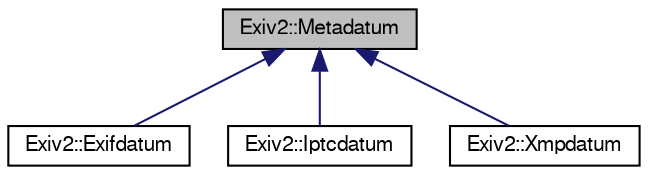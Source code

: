 digraph "Exiv2::Metadatum"
{
  edge [fontname="FreeSans",fontsize="10",labelfontname="FreeSans",labelfontsize="10"];
  node [fontname="FreeSans",fontsize="10",shape=record];
  Node1 [label="Exiv2::Metadatum",height=0.2,width=0.4,color="black", fillcolor="grey75", style="filled" fontcolor="black"];
  Node1 -> Node2 [dir="back",color="midnightblue",fontsize="10",style="solid",fontname="FreeSans"];
  Node2 [label="Exiv2::Exifdatum",height=0.2,width=0.4,color="black", fillcolor="white", style="filled",URL="$classExiv2_1_1Exifdatum.html",tooltip="An Exif metadatum, consisting of an ExifKey and a Value and methods to manipulate these..."];
  Node1 -> Node3 [dir="back",color="midnightblue",fontsize="10",style="solid",fontname="FreeSans"];
  Node3 [label="Exiv2::Iptcdatum",height=0.2,width=0.4,color="black", fillcolor="white", style="filled",URL="$classExiv2_1_1Iptcdatum.html",tooltip="An IPTC metadatum (&quot;dataset&quot;), consisting of an IptcKey and a Value and methods to manipulate these..."];
  Node1 -> Node4 [dir="back",color="midnightblue",fontsize="10",style="solid",fontname="FreeSans"];
  Node4 [label="Exiv2::Xmpdatum",height=0.2,width=0.4,color="black", fillcolor="white", style="filled",URL="$classExiv2_1_1Xmpdatum.html",tooltip="Information related to an XMP property. An XMP metadatum consists of an XmpKey and a Value and provid..."];
}
